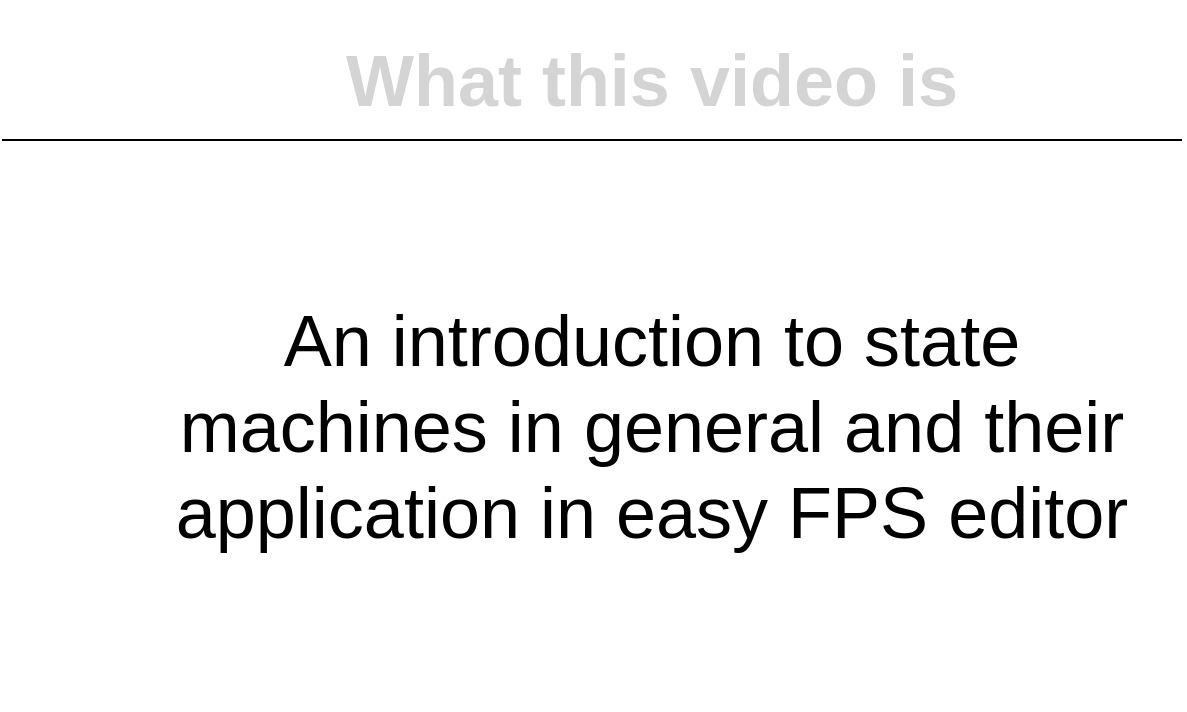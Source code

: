 <mxfile>
    <diagram id="nApY0GXeao1E4CzejnQw" name="Page-1">
        <mxGraphModel dx="746" dy="1589" grid="1" gridSize="10" guides="1" tooltips="1" connect="1" arrows="1" fold="1" page="1" pageScale="1" pageWidth="850" pageHeight="1100" math="0" shadow="0">
            <root>
                <mxCell id="0"/>
                <mxCell id="1" parent="0"/>
                <mxCell id="2" value="&lt;h2 style=&quot;color: rgb(212, 212, 212); line-height: 19px; font-size: 36px;&quot;&gt;What this video is&lt;/h2&gt;" style="text;html=1;strokeColor=none;fillColor=none;align=center;verticalAlign=middle;whiteSpace=wrap;rounded=0;" parent="1" vertex="1">
                    <mxGeometry x="130" width="530" height="60" as="geometry"/>
                </mxCell>
                <mxCell id="3" value="" style="endArrow=none;html=1;fontSize=36;entryX=1;entryY=1;entryDx=0;entryDy=0;" parent="1" target="2" edge="1">
                    <mxGeometry width="50" height="50" relative="1" as="geometry">
                        <mxPoint x="70" y="60" as="sourcePoint"/>
                        <mxPoint x="380" y="150" as="targetPoint"/>
                    </mxGeometry>
                </mxCell>
                <mxCell id="22" value="&lt;span style=&quot;font-size: 36px;&quot;&gt;An introduction to state machines in general and their application in easy FPS editor&lt;/span&gt;" style="text;html=1;strokeColor=none;fillColor=none;align=center;verticalAlign=middle;whiteSpace=wrap;rounded=0;labelBackgroundColor=none;fontFamily=Helvetica;fontSize=36;" vertex="1" parent="1">
                    <mxGeometry x="130" y="60" width="530" height="285" as="geometry"/>
                </mxCell>
            </root>
        </mxGraphModel>
    </diagram>
</mxfile>